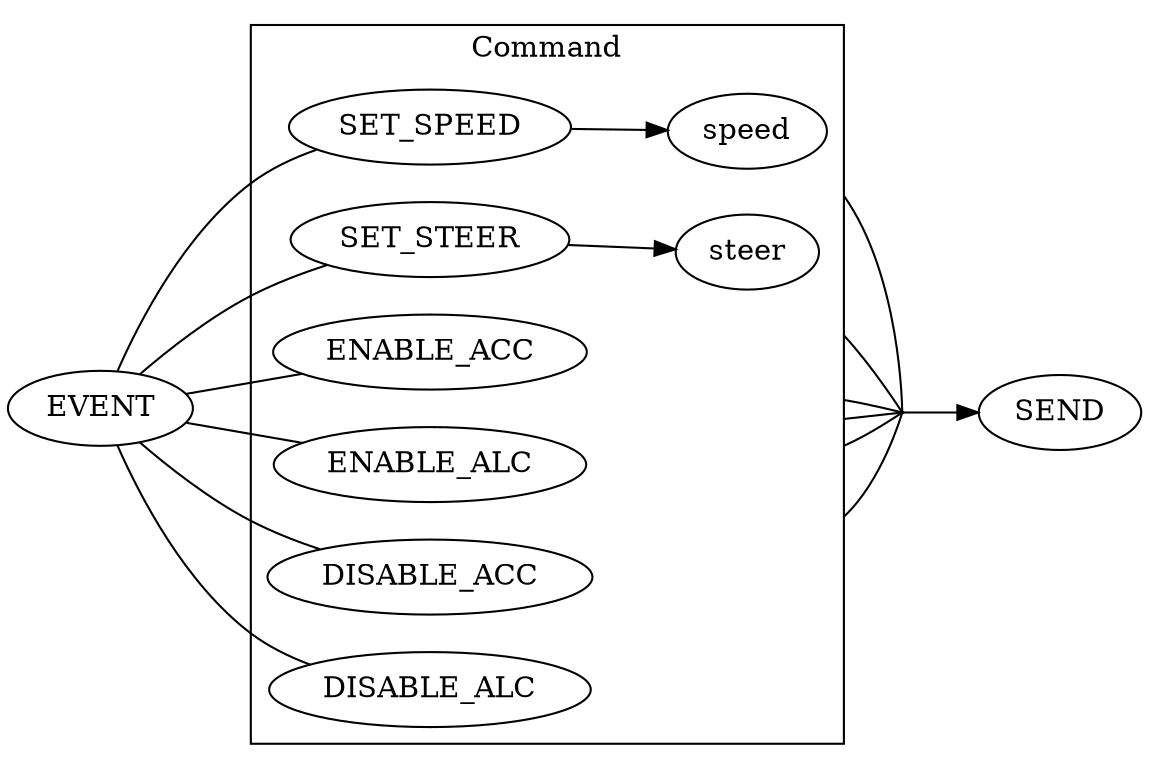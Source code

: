 digraph ui {
  compound=true;
  rankdir=LR;
  subgraph cluster0 {
    label="Command";
    ENABLE_ACC [label="ENABLE_ACC"];
    ENABLE_ALC [label="ENABLE_ALC"];
    DISABLE_ACC [label="DISABLE_ACC"];
    DISABLE_ALC [label="DISABLE_ALC"];
    SET_SPEED [label="SET_SPEED"];
    SET_STEER [label="SET_STEER"];
    SET_SPEED -> SPEED; 
    SET_STEER -> STEER;
    STEER [label="steer"];
    SPEED [label="speed"];
  }
  
  EVENT -> {ENABLE_ACC, ENABLE_ALC, DISABLE_ACC, DISABLE_ALC, SET_SPEED,
            SET_STEER} [arrowhead=none];
  
  {ENABLE_ACC, ENABLE_ALC, DISABLE_ACC, DISABLE_ALC, SPEED, STEER} -> SEND_C
  [ltail=cluster0, dir=none];

  SEND_C [shape=point,width=0.01,height=0.01];
  SEND_C -> SEND;
}
